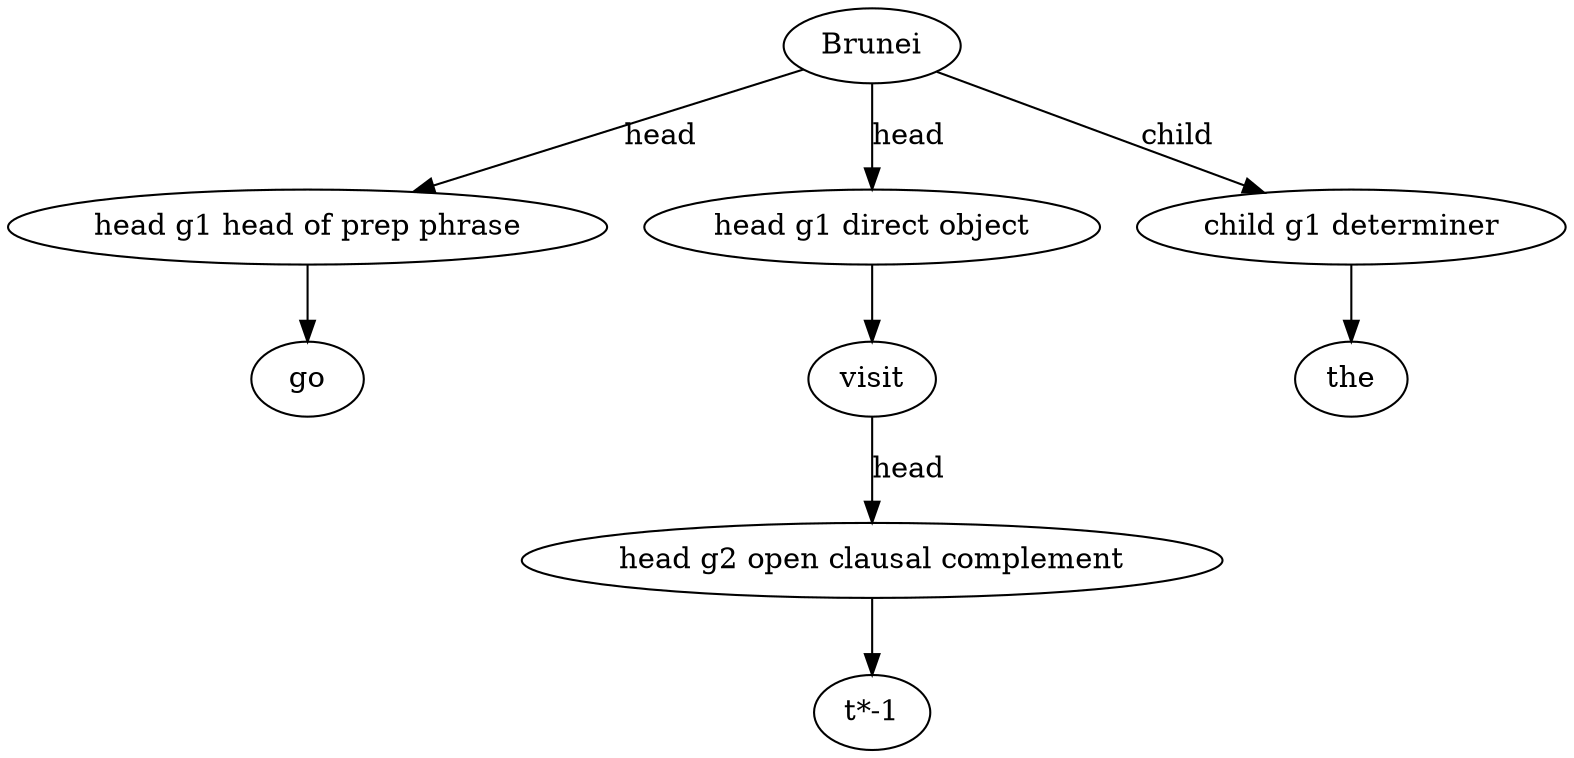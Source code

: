 strict digraph  {
Brunei;
"head g1 head of prep phrase";
go;
"head g1 direct object";
visit;
"child g1 determiner";
the;
"head g2 open clausal complement";
"t*-1";
Brunei -> "head g1 head of prep phrase"  [label=head];
Brunei -> "head g1 direct object"  [label=head];
Brunei -> "child g1 determiner"  [label=child];
"head g1 head of prep phrase" -> go;
"head g1 direct object" -> visit;
visit -> "head g2 open clausal complement"  [label=head];
"child g1 determiner" -> the;
"head g2 open clausal complement" -> "t*-1";
}
